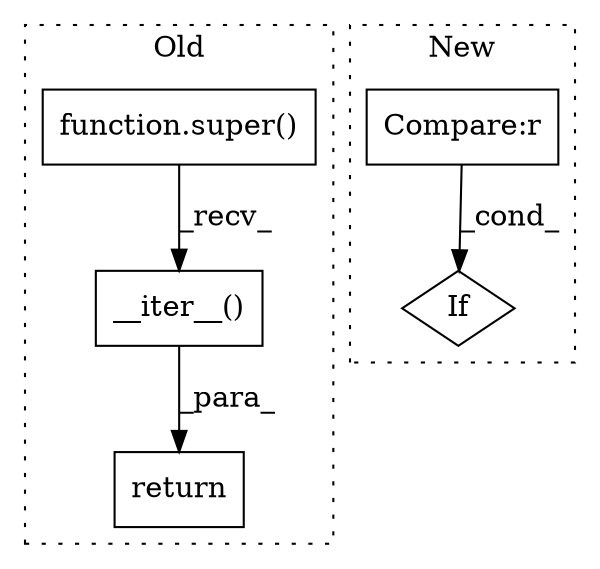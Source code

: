 digraph G {
subgraph cluster0 {
1 [label="__iter__()" a="75" s="6207" l="18" shape="box"];
3 [label="function.super()" a="75" s="6207" l="7" shape="box"];
5 [label="return" a="93" s="6200" l="7" shape="box"];
label = "Old";
style="dotted";
}
subgraph cluster1 {
2 [label="If" a="96" s="5940" l="0" shape="diamond"];
4 [label="Compare:r" a="40" s="5940" l="34" shape="box"];
label = "New";
style="dotted";
}
1 -> 5 [label="_para_"];
3 -> 1 [label="_recv_"];
4 -> 2 [label="_cond_"];
}
